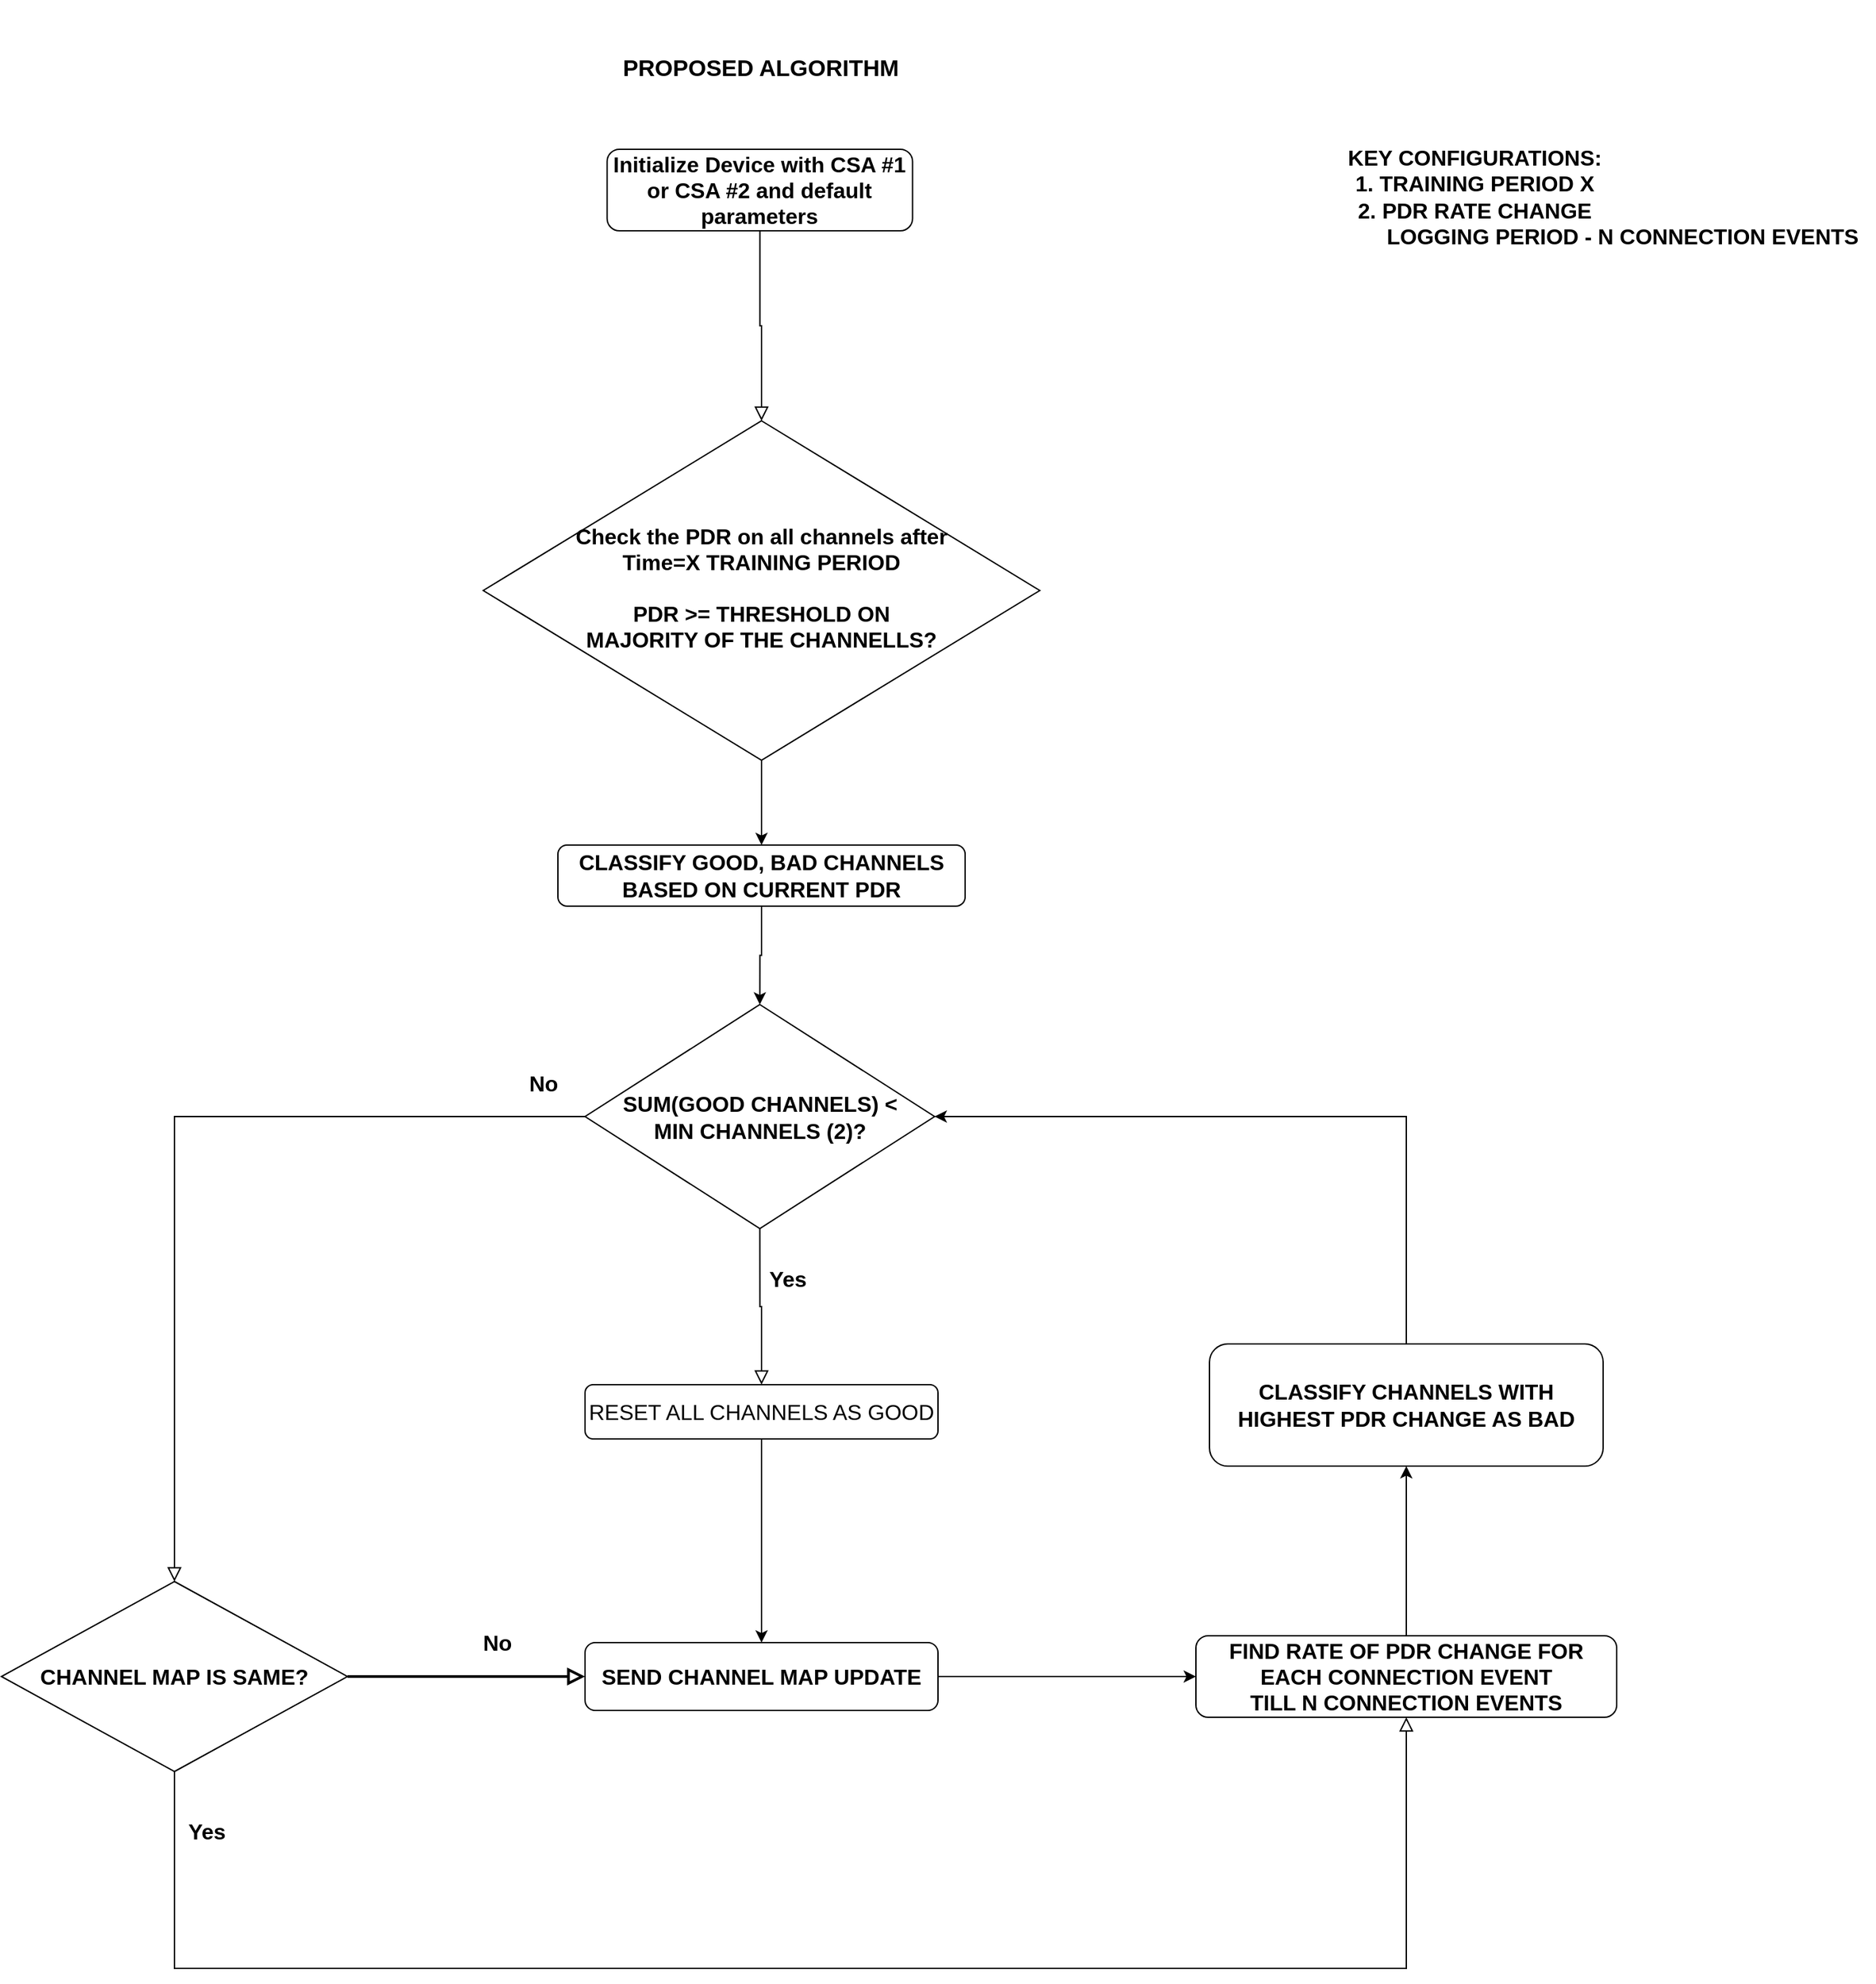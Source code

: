 <mxfile version="21.0.1" type="device"><diagram id="C5RBs43oDa-KdzZeNtuy" name="Page-1"><mxGraphModel dx="4412" dy="3252" grid="1" gridSize="10" guides="1" tooltips="1" connect="1" arrows="1" fold="1" page="1" pageScale="1" pageWidth="827" pageHeight="1169" math="0" shadow="0"><root><mxCell id="WIyWlLk6GJQsqaUBKTNV-0"/><mxCell id="WIyWlLk6GJQsqaUBKTNV-1" parent="WIyWlLk6GJQsqaUBKTNV-0"/><mxCell id="WIyWlLk6GJQsqaUBKTNV-2" value="" style="rounded=0;html=1;jettySize=auto;orthogonalLoop=1;fontSize=16;endArrow=block;endFill=0;endSize=8;strokeWidth=1;shadow=0;labelBackgroundColor=none;edgeStyle=orthogonalEdgeStyle;" parent="WIyWlLk6GJQsqaUBKTNV-1" source="WIyWlLk6GJQsqaUBKTNV-3" target="WIyWlLk6GJQsqaUBKTNV-6" edge="1"><mxGeometry relative="1" as="geometry"/></mxCell><mxCell id="WIyWlLk6GJQsqaUBKTNV-3" value="&lt;font style=&quot;font-size: 16px;&quot;&gt;Initialize Device with CSA #1 or CSA #2 and default parameters&lt;/font&gt;" style="rounded=1;whiteSpace=wrap;html=1;fontSize=16;glass=0;strokeWidth=1;shadow=0;fontStyle=1" parent="WIyWlLk6GJQsqaUBKTNV-1" vertex="1"><mxGeometry x="206.25" y="30" width="225" height="60" as="geometry"/></mxCell><mxCell id="O7CI2k-cl7dvm-N9GHxK-0" style="edgeStyle=orthogonalEdgeStyle;rounded=0;orthogonalLoop=1;jettySize=auto;html=1;fontSize=16;" edge="1" parent="WIyWlLk6GJQsqaUBKTNV-1" source="WIyWlLk6GJQsqaUBKTNV-6" target="KZiq4D70HgU1kvEMjOXb-24"><mxGeometry relative="1" as="geometry"/></mxCell><mxCell id="WIyWlLk6GJQsqaUBKTNV-6" value="&lt;font style=&quot;font-size: 16px;&quot;&gt;&lt;b style=&quot;font-size: 16px;&quot;&gt;Check the PDR on all channels after &lt;br style=&quot;font-size: 16px;&quot;&gt;Time=X TRAINING PERIOD&lt;br style=&quot;font-size: 16px;&quot;&gt;&lt;br style=&quot;font-size: 16px;&quot;&gt;PDR &amp;gt;= THRESHOLD ON &lt;br style=&quot;font-size: 16px;&quot;&gt;MAJORITY OF THE CHANNELLS?&lt;/b&gt;&lt;/font&gt;" style="rhombus;whiteSpace=wrap;html=1;shadow=0;fontFamily=Helvetica;fontSize=16;align=center;strokeWidth=1;spacing=6;spacingTop=-4;" parent="WIyWlLk6GJQsqaUBKTNV-1" vertex="1"><mxGeometry x="115" y="230" width="410" height="250" as="geometry"/></mxCell><mxCell id="KZiq4D70HgU1kvEMjOXb-21" value="&lt;b style=&quot;font-size: 16px;&quot;&gt;KEY CONFIGURATIONS:&lt;br style=&quot;font-size: 16px;&quot;&gt;1. TRAINING PERIOD X&lt;br style=&quot;font-size: 16px;&quot;&gt;2. PDR RATE CHANGE &lt;br style=&quot;font-size: 16px;&quot;&gt;&amp;nbsp; &amp;nbsp; &amp;nbsp; &amp;nbsp; &amp;nbsp; &amp;nbsp; &amp;nbsp; &amp;nbsp; &amp;nbsp; &amp;nbsp; &amp;nbsp; &amp;nbsp; &amp;nbsp; &amp;nbsp; &amp;nbsp; &amp;nbsp; &amp;nbsp; &amp;nbsp; &amp;nbsp; &amp;nbsp; &amp;nbsp; &amp;nbsp; &amp;nbsp; &amp;nbsp; &amp;nbsp;LOGGING PERIOD - N CONNECTION EVENTS&lt;/b&gt;" style="text;html=1;align=center;verticalAlign=middle;resizable=0;points=[];autosize=1;strokeColor=none;fillColor=none;fontSize=16;" parent="WIyWlLk6GJQsqaUBKTNV-1" vertex="1"><mxGeometry x="550" y="20" width="590" height="90" as="geometry"/></mxCell><mxCell id="KZiq4D70HgU1kvEMjOXb-22" value="&lt;h1 style=&quot;&quot;&gt;&lt;b style=&quot;&quot;&gt;&lt;font style=&quot;font-size: 17px;&quot;&gt;PROPOSED ALGORITHM&lt;/font&gt;&lt;/b&gt;&lt;/h1&gt;" style="text;html=1;align=center;verticalAlign=middle;resizable=0;points=[];autosize=1;strokeColor=none;fillColor=none;fontSize=16;" parent="WIyWlLk6GJQsqaUBKTNV-1" vertex="1"><mxGeometry x="203.75" y="-80" width="230" height="90" as="geometry"/></mxCell><mxCell id="KZiq4D70HgU1kvEMjOXb-39" style="edgeStyle=orthogonalEdgeStyle;rounded=0;orthogonalLoop=1;jettySize=auto;html=1;entryX=0.5;entryY=0;entryDx=0;entryDy=0;fontSize=16;" parent="WIyWlLk6GJQsqaUBKTNV-1" source="KZiq4D70HgU1kvEMjOXb-24" target="KZiq4D70HgU1kvEMjOXb-34" edge="1"><mxGeometry relative="1" as="geometry"/></mxCell><mxCell id="KZiq4D70HgU1kvEMjOXb-24" value="&lt;b style=&quot;font-size: 16px;&quot;&gt;CLASSIFY GOOD, BAD CHANNELS BASED ON CURRENT PDR&lt;/b&gt;" style="rounded=1;whiteSpace=wrap;html=1;fontSize=16;glass=0;strokeWidth=1;shadow=0;" parent="WIyWlLk6GJQsqaUBKTNV-1" vertex="1"><mxGeometry x="170" y="542.5" width="300" height="45" as="geometry"/></mxCell><mxCell id="KZiq4D70HgU1kvEMjOXb-44" style="edgeStyle=orthogonalEdgeStyle;rounded=0;orthogonalLoop=1;jettySize=auto;html=1;entryX=0.5;entryY=1;entryDx=0;entryDy=0;fontSize=16;" parent="WIyWlLk6GJQsqaUBKTNV-1" source="KZiq4D70HgU1kvEMjOXb-29" target="KZiq4D70HgU1kvEMjOXb-31" edge="1"><mxGeometry relative="1" as="geometry"/></mxCell><mxCell id="KZiq4D70HgU1kvEMjOXb-29" value="FIND RATE OF PDR CHANGE FOR EACH CONNECTION EVENT&lt;br style=&quot;font-size: 16px;&quot;&gt;TILL N CONNECTION EVENTS" style="rounded=1;whiteSpace=wrap;html=1;fontSize=16;glass=0;strokeWidth=1;shadow=0;fontStyle=1" parent="WIyWlLk6GJQsqaUBKTNV-1" vertex="1"><mxGeometry x="640" y="1125" width="310" height="60" as="geometry"/></mxCell><mxCell id="KZiq4D70HgU1kvEMjOXb-45" style="edgeStyle=orthogonalEdgeStyle;rounded=0;orthogonalLoop=1;jettySize=auto;html=1;entryX=1;entryY=0.5;entryDx=0;entryDy=0;exitX=0.5;exitY=0;exitDx=0;exitDy=0;fontSize=16;" parent="WIyWlLk6GJQsqaUBKTNV-1" source="KZiq4D70HgU1kvEMjOXb-31" target="KZiq4D70HgU1kvEMjOXb-34" edge="1"><mxGeometry relative="1" as="geometry"/></mxCell><mxCell id="KZiq4D70HgU1kvEMjOXb-31" value="&lt;b style=&quot;font-size: 16px;&quot;&gt;CLASSIFY CHANNELS WITH HIGHEST PDR CHANGE AS BAD&lt;/b&gt;" style="rounded=1;whiteSpace=wrap;html=1;fontSize=16;glass=0;strokeWidth=1;shadow=0;" parent="WIyWlLk6GJQsqaUBKTNV-1" vertex="1"><mxGeometry x="650" y="910" width="290" height="90" as="geometry"/></mxCell><mxCell id="KZiq4D70HgU1kvEMjOXb-34" value="&lt;font style=&quot;font-size: 16px;&quot;&gt;SUM(GOOD CHANNELS) &amp;lt; &lt;br style=&quot;font-size: 16px;&quot;&gt;MIN CHANNELS (2)?&lt;/font&gt;" style="rhombus;whiteSpace=wrap;html=1;fontStyle=1;fontSize=16;" parent="WIyWlLk6GJQsqaUBKTNV-1" vertex="1"><mxGeometry x="190" y="660" width="257.5" height="165" as="geometry"/></mxCell><mxCell id="KZiq4D70HgU1kvEMjOXb-35" style="edgeStyle=orthogonalEdgeStyle;rounded=0;orthogonalLoop=1;jettySize=auto;html=1;fontSize=16;" parent="WIyWlLk6GJQsqaUBKTNV-1" source="KZiq4D70HgU1kvEMjOXb-36" target="KZiq4D70HgU1kvEMjOXb-40" edge="1"><mxGeometry relative="1" as="geometry"><mxPoint x="310" y="1055" as="targetPoint"/></mxGeometry></mxCell><mxCell id="KZiq4D70HgU1kvEMjOXb-36" value="&lt;font style=&quot;font-size: 16px;&quot;&gt;RESET ALL CHANNELS AS GOOD&lt;/font&gt;" style="rounded=1;whiteSpace=wrap;html=1;fontSize=16;glass=0;strokeWidth=1;shadow=0;" parent="WIyWlLk6GJQsqaUBKTNV-1" vertex="1"><mxGeometry x="190" y="940" width="260" height="40" as="geometry"/></mxCell><mxCell id="KZiq4D70HgU1kvEMjOXb-37" value="Yes" style="rounded=0;html=1;jettySize=auto;orthogonalLoop=1;fontSize=16;endArrow=block;endFill=0;endSize=8;strokeWidth=1;shadow=0;labelBackgroundColor=none;edgeStyle=orthogonalEdgeStyle;exitX=0.5;exitY=1;exitDx=0;exitDy=0;entryX=0.5;entryY=0;entryDx=0;entryDy=0;fontStyle=1" parent="WIyWlLk6GJQsqaUBKTNV-1" source="KZiq4D70HgU1kvEMjOXb-34" target="KZiq4D70HgU1kvEMjOXb-36" edge="1"><mxGeometry x="-0.364" y="20" relative="1" as="geometry"><mxPoint as="offset"/><mxPoint x="57" y="105" as="sourcePoint"/><mxPoint x="330" y="875" as="targetPoint"/></mxGeometry></mxCell><mxCell id="KZiq4D70HgU1kvEMjOXb-38" value="No" style="edgeStyle=orthogonalEdgeStyle;rounded=0;html=1;jettySize=auto;orthogonalLoop=1;fontSize=16;endArrow=block;endFill=0;endSize=8;strokeWidth=1;shadow=0;labelBackgroundColor=none;exitX=0;exitY=0.5;exitDx=0;exitDy=0;entryX=0.5;entryY=0;entryDx=0;entryDy=0;fontStyle=1" parent="WIyWlLk6GJQsqaUBKTNV-1" source="KZiq4D70HgU1kvEMjOXb-34" target="KZiq4D70HgU1kvEMjOXb-41" edge="1"><mxGeometry x="-0.904" y="-25" relative="1" as="geometry"><mxPoint as="offset"/><mxPoint x="150" y="-60" as="sourcePoint"/><mxPoint x="200" y="1075" as="targetPoint"/></mxGeometry></mxCell><mxCell id="KZiq4D70HgU1kvEMjOXb-47" style="edgeStyle=orthogonalEdgeStyle;rounded=0;orthogonalLoop=1;jettySize=auto;html=1;entryX=0;entryY=0.5;entryDx=0;entryDy=0;fontSize=16;" parent="WIyWlLk6GJQsqaUBKTNV-1" source="KZiq4D70HgU1kvEMjOXb-40" target="KZiq4D70HgU1kvEMjOXb-29" edge="1"><mxGeometry relative="1" as="geometry"/></mxCell><mxCell id="KZiq4D70HgU1kvEMjOXb-40" value="&lt;font style=&quot;font-size: 16px;&quot;&gt;&lt;b style=&quot;font-size: 16px;&quot;&gt;SEND CHANNEL MAP UPDATE&lt;/b&gt;&lt;/font&gt;" style="rounded=1;whiteSpace=wrap;html=1;fontSize=16;glass=0;strokeWidth=1;shadow=0;" parent="WIyWlLk6GJQsqaUBKTNV-1" vertex="1"><mxGeometry x="190" y="1130" width="260" height="50" as="geometry"/></mxCell><mxCell id="KZiq4D70HgU1kvEMjOXb-41" value="&lt;font style=&quot;font-size: 16px;&quot;&gt;CHANNEL MAP IS SAME?&lt;/font&gt;" style="rhombus;whiteSpace=wrap;html=1;fontStyle=1;fontSize=16;" parent="WIyWlLk6GJQsqaUBKTNV-1" vertex="1"><mxGeometry x="-240" y="1085" width="255" height="140" as="geometry"/></mxCell><mxCell id="KZiq4D70HgU1kvEMjOXb-42" value="Yes" style="rounded=0;html=1;jettySize=auto;orthogonalLoop=1;fontSize=16;endArrow=block;endFill=0;endSize=8;strokeWidth=1;shadow=0;labelBackgroundColor=none;edgeStyle=orthogonalEdgeStyle;exitX=0.5;exitY=1;exitDx=0;exitDy=0;fontStyle=1;entryX=0.5;entryY=1;entryDx=0;entryDy=0;" parent="WIyWlLk6GJQsqaUBKTNV-1" source="KZiq4D70HgU1kvEMjOXb-41" target="KZiq4D70HgU1kvEMjOXb-29" edge="1"><mxGeometry x="-0.929" y="23" relative="1" as="geometry"><mxPoint as="offset"/><mxPoint x="-303.09" y="589" as="sourcePoint"/><mxPoint x="870" y="1640" as="targetPoint"/><Array as="points"><mxPoint x="-112" y="1370"/><mxPoint x="795" y="1370"/></Array></mxGeometry></mxCell><mxCell id="KZiq4D70HgU1kvEMjOXb-43" value="No" style="edgeStyle=orthogonalEdgeStyle;rounded=0;html=1;jettySize=auto;orthogonalLoop=1;fontSize=16;endArrow=block;endFill=0;endSize=8;strokeWidth=2;shadow=0;labelBackgroundColor=none;exitX=1;exitY=0.5;exitDx=0;exitDy=0;fontStyle=1;entryX=0;entryY=0.5;entryDx=0;entryDy=0;" parent="WIyWlLk6GJQsqaUBKTNV-1" source="KZiq4D70HgU1kvEMjOXb-41" target="KZiq4D70HgU1kvEMjOXb-40" edge="1"><mxGeometry x="0.239" y="25" relative="1" as="geometry"><mxPoint x="1" as="offset"/><mxPoint x="-210.09" y="424" as="sourcePoint"/><mxPoint x="170" y="1280" as="targetPoint"/></mxGeometry></mxCell></root></mxGraphModel></diagram></mxfile>